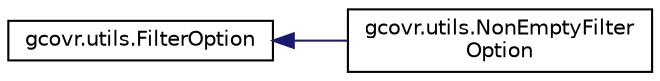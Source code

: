 digraph "Graphical Class Hierarchy"
{
 // LATEX_PDF_SIZE
  edge [fontname="Helvetica",fontsize="10",labelfontname="Helvetica",labelfontsize="10"];
  node [fontname="Helvetica",fontsize="10",shape=record];
  rankdir="LR";
  Node0 [label="gcovr.utils.FilterOption",height=0.2,width=0.4,color="black", fillcolor="white", style="filled",URL="$classgcovr_1_1utils_1_1FilterOption.html",tooltip=" "];
  Node0 -> Node1 [dir="back",color="midnightblue",fontsize="10",style="solid",fontname="Helvetica"];
  Node1 [label="gcovr.utils.NonEmptyFilter\lOption",height=0.2,width=0.4,color="black", fillcolor="white", style="filled",URL="$classgcovr_1_1utils_1_1NonEmptyFilterOption.html",tooltip=" "];
}
